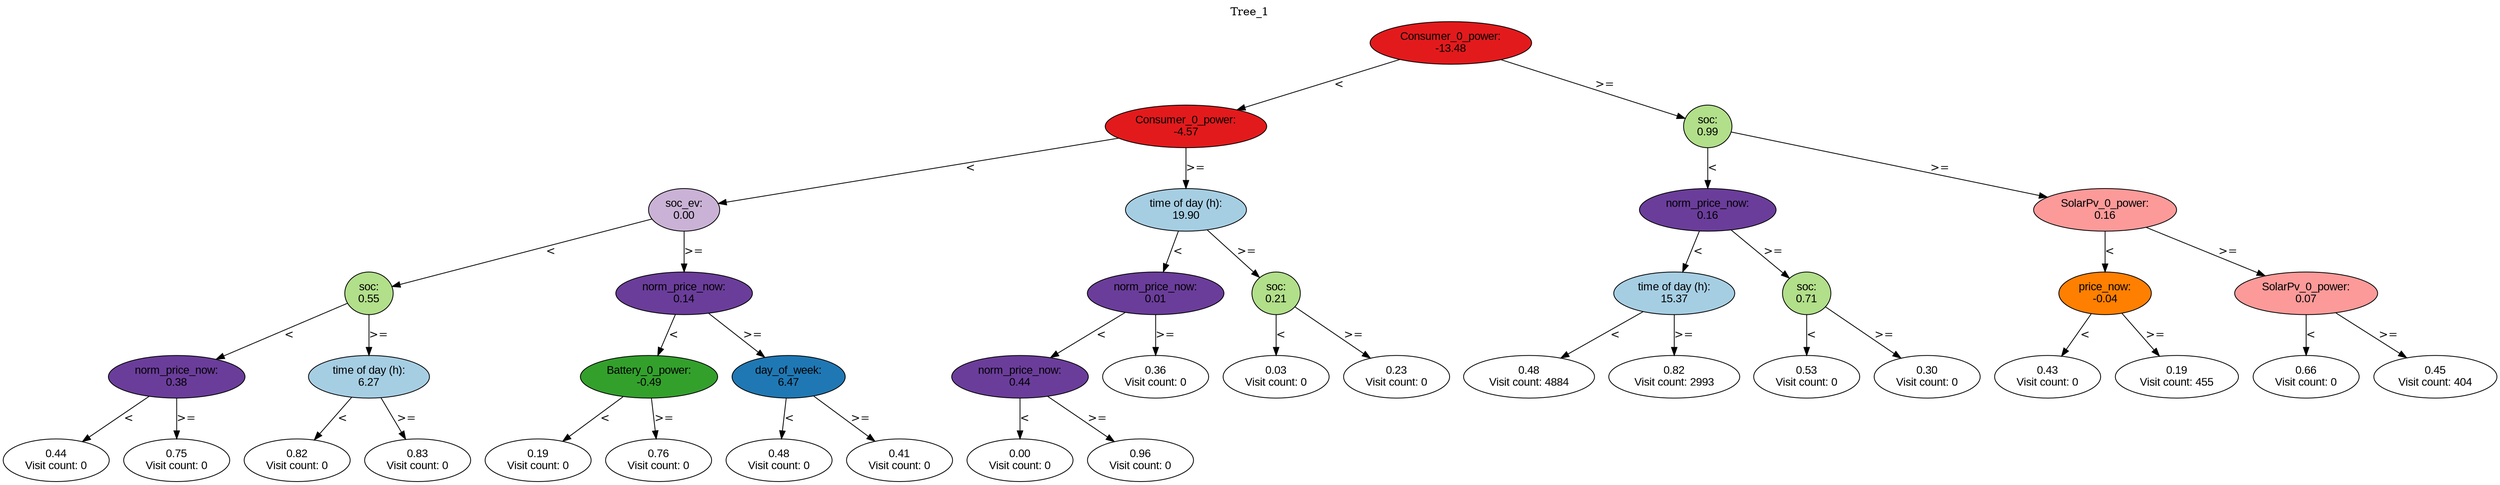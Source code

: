 digraph BST {
    node [fontname="Arial" style=filled colorscheme=paired12];
    0 [ label = "Consumer_0_power:
-13.48" fillcolor=6];
    1 [ label = "Consumer_0_power:
-4.57" fillcolor=6];
    2 [ label = "soc_ev:
0.00" fillcolor=9];
    3 [ label = "soc:
0.55" fillcolor=3];
    4 [ label = "norm_price_now:
0.38" fillcolor=10];
    5 [ label = "0.44
Visit count: 0" fillcolor=white];
    6 [ label = "0.75
Visit count: 0" fillcolor=white];
    7 [ label = "time of day (h):
6.27" fillcolor=1];
    8 [ label = "0.82
Visit count: 0" fillcolor=white];
    9 [ label = "0.83
Visit count: 0" fillcolor=white];
    10 [ label = "norm_price_now:
0.14" fillcolor=10];
    11 [ label = "Battery_0_power:
-0.49" fillcolor=4];
    12 [ label = "0.19
Visit count: 0" fillcolor=white];
    13 [ label = "0.76
Visit count: 0" fillcolor=white];
    14 [ label = "day_of_week:
6.47" fillcolor=2];
    15 [ label = "0.48
Visit count: 0" fillcolor=white];
    16 [ label = "0.41
Visit count: 0" fillcolor=white];
    17 [ label = "time of day (h):
19.90" fillcolor=1];
    18 [ label = "norm_price_now:
0.01" fillcolor=10];
    19 [ label = "norm_price_now:
0.44" fillcolor=10];
    20 [ label = "0.00
Visit count: 0" fillcolor=white];
    21 [ label = "0.96
Visit count: 0" fillcolor=white];
    22 [ label = "0.36
Visit count: 0" fillcolor=white];
    23 [ label = "soc:
0.21" fillcolor=3];
    24 [ label = "0.03
Visit count: 0" fillcolor=white];
    25 [ label = "0.23
Visit count: 0" fillcolor=white];
    26 [ label = "soc:
0.99" fillcolor=3];
    27 [ label = "norm_price_now:
0.16" fillcolor=10];
    28 [ label = "time of day (h):
15.37" fillcolor=1];
    29 [ label = "0.48
Visit count: 4884" fillcolor=white];
    30 [ label = "0.82
Visit count: 2993" fillcolor=white];
    31 [ label = "soc:
0.71" fillcolor=3];
    32 [ label = "0.53
Visit count: 0" fillcolor=white];
    33 [ label = "0.30
Visit count: 0" fillcolor=white];
    34 [ label = "SolarPv_0_power:
0.16" fillcolor=5];
    35 [ label = "price_now:
-0.04" fillcolor=8];
    36 [ label = "0.43
Visit count: 0" fillcolor=white];
    37 [ label = "0.19
Visit count: 455" fillcolor=white];
    38 [ label = "SolarPv_0_power:
0.07" fillcolor=5];
    39 [ label = "0.66
Visit count: 0" fillcolor=white];
    40 [ label = "0.45
Visit count: 404" fillcolor=white];

    0  -> 1[ label = "<"];
    0  -> 26[ label = ">="];
    1  -> 2[ label = "<"];
    1  -> 17[ label = ">="];
    2  -> 3[ label = "<"];
    2  -> 10[ label = ">="];
    3  -> 4[ label = "<"];
    3  -> 7[ label = ">="];
    4  -> 5[ label = "<"];
    4  -> 6[ label = ">="];
    7  -> 8[ label = "<"];
    7  -> 9[ label = ">="];
    10  -> 11[ label = "<"];
    10  -> 14[ label = ">="];
    11  -> 12[ label = "<"];
    11  -> 13[ label = ">="];
    14  -> 15[ label = "<"];
    14  -> 16[ label = ">="];
    17  -> 18[ label = "<"];
    17  -> 23[ label = ">="];
    18  -> 19[ label = "<"];
    18  -> 22[ label = ">="];
    19  -> 20[ label = "<"];
    19  -> 21[ label = ">="];
    23  -> 24[ label = "<"];
    23  -> 25[ label = ">="];
    26  -> 27[ label = "<"];
    26  -> 34[ label = ">="];
    27  -> 28[ label = "<"];
    27  -> 31[ label = ">="];
    28  -> 29[ label = "<"];
    28  -> 30[ label = ">="];
    31  -> 32[ label = "<"];
    31  -> 33[ label = ">="];
    34  -> 35[ label = "<"];
    34  -> 38[ label = ">="];
    35  -> 36[ label = "<"];
    35  -> 37[ label = ">="];
    38  -> 39[ label = "<"];
    38  -> 40[ label = ">="];

    labelloc="t";
    label="Tree_1";
}